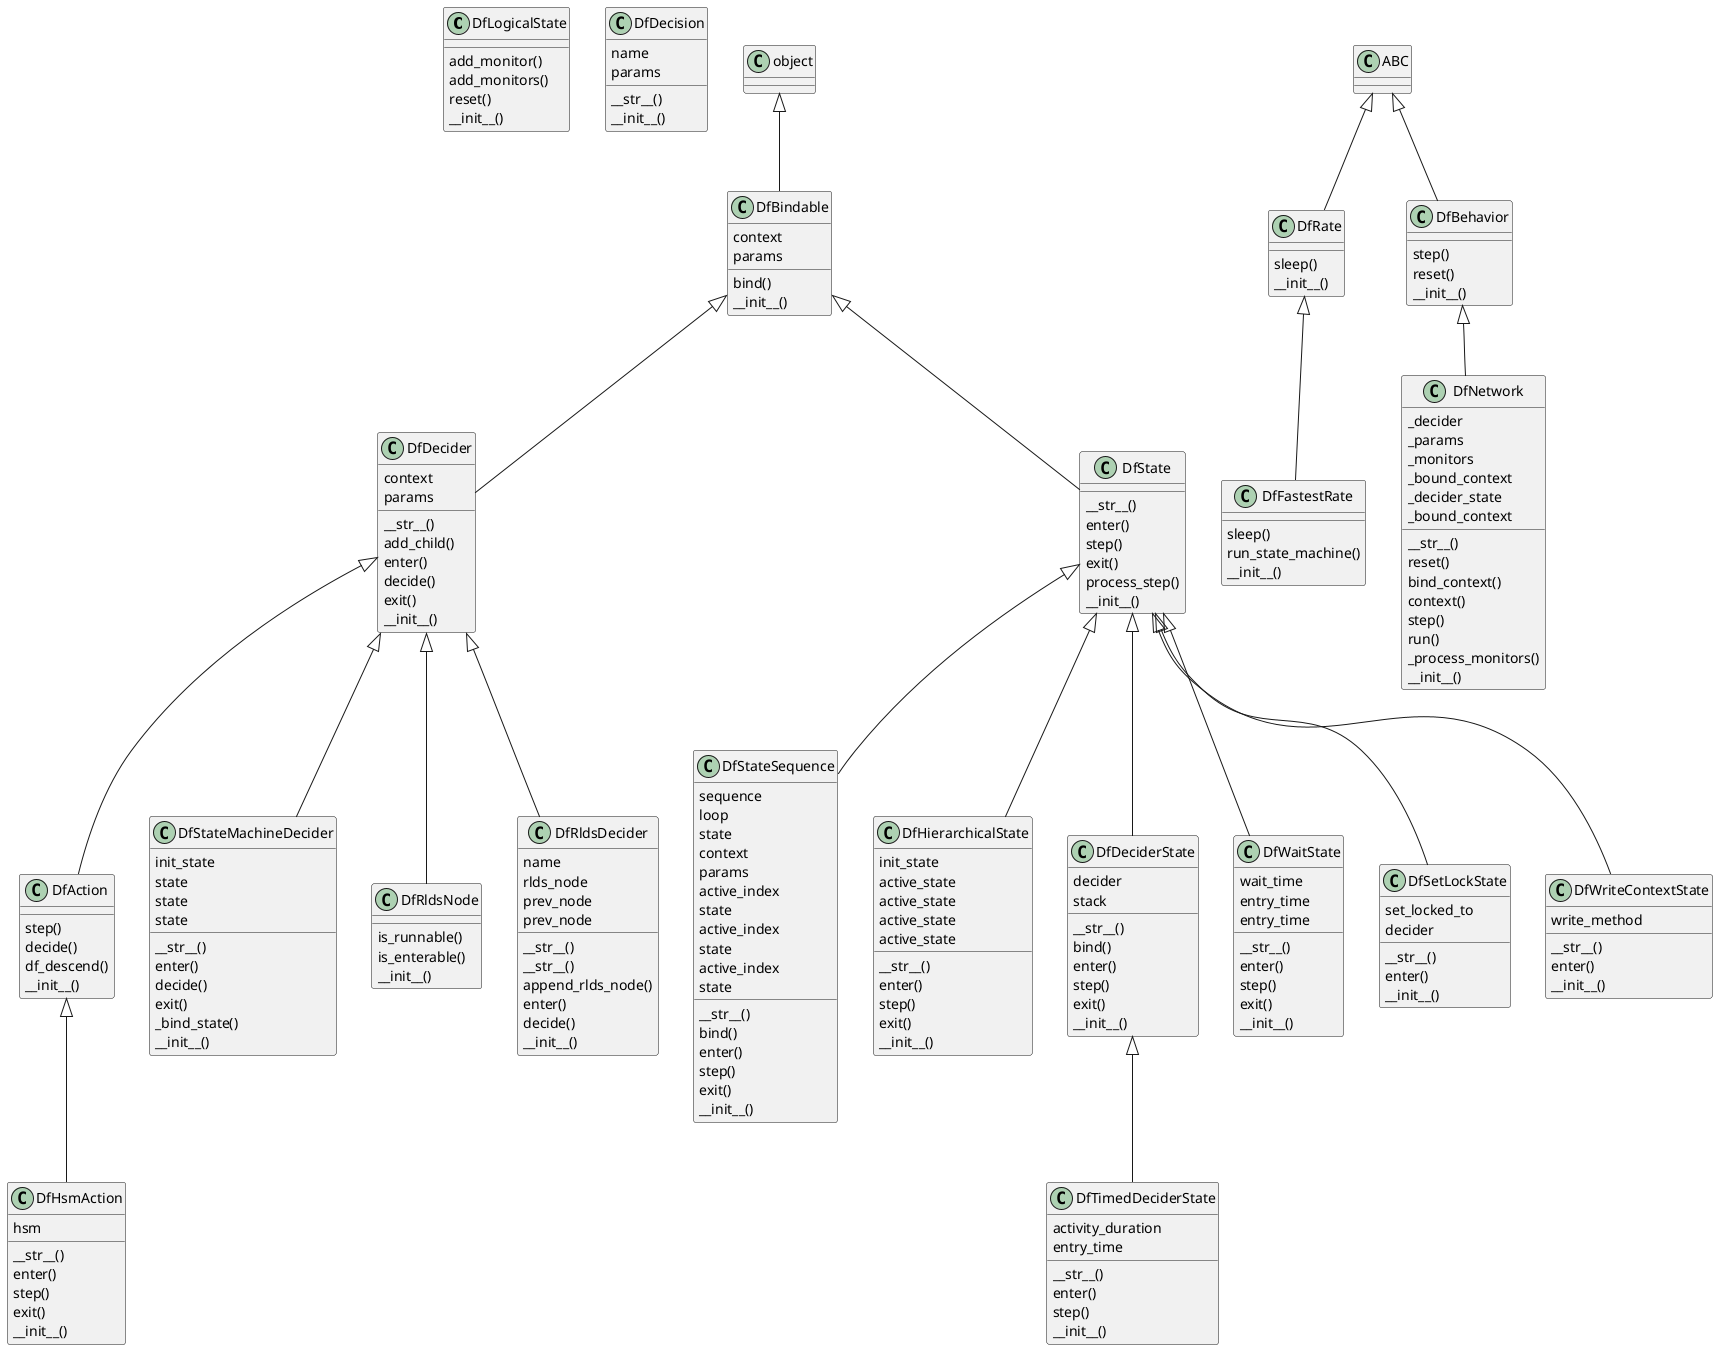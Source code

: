 @startuml
class DfLogicalState {
    add_monitor()
    add_monitors()
    reset()
        __init__()
}
class DfDecision {
    __str__()
        name
    params
    __init__()
}
class DfBindable {
    bind()
        context
    params
    __init__()
}
class DfDecider {
    __str__()
    add_child()
    enter()
    decide()
    exit()
        context
    params
    __init__()
}
class DfAction {
    step()
    decide()
    df_descend()
        __init__()
}
class DfState {
    __str__()
    enter()
    step()
    exit()
    process_step()
        __init__()
}
class DfStateSequence {
    __str__()
    bind()
    enter()
    step()
    exit()
        sequence
    loop
    state
    context
    params
    active_index
    state
    active_index
    state
    active_index
    state
    __init__()
}
class DfHierarchicalState {
    __str__()
    enter()
    step()
    exit()
        init_state
    active_state
    active_state
    active_state
    active_state
    __init__()
}
class DfHsmAction {
    __str__()
    enter()
    step()
    exit()
        hsm
    __init__()
}
class DfRate {
    sleep()
        __init__()
}
class DfFastestRate {
    sleep()
    run_state_machine()
        __init__()
}
class DfDeciderState {
    __str__()
    bind()
    enter()
    step()
    exit()
        decider
    stack
    __init__()
}
class DfTimedDeciderState {
    __str__()
    enter()
    step()
        activity_duration
    entry_time
    __init__()
}
class DfWaitState {
    __str__()
    enter()
    step()
    exit()
        wait_time
    entry_time
    entry_time
    __init__()
}
class DfStateMachineDecider {
    __str__()
    enter()
    decide()
    exit()
    _bind_state()
        init_state
    state
    state
    state
    __init__()
}
class DfSetLockState {
    __str__()
    enter()
        set_locked_to
    decider
    __init__()
}
class DfWriteContextState {
    __str__()
    enter()
        write_method
    __init__()
}
class DfBehavior {
    step()
    reset()
        __init__()
}
class DfNetwork {
    __str__()
    reset()
    bind_context()
    context()
    step()
    run()
    _process_monitors()
        _decider
    _params
    _monitors
    _bound_context
    _decider_state
    _bound_context
    __init__()
}
class DfRldsNode {
    is_runnable()
    is_enterable()
        __init__()
}
class DfRldsDecider {
    __str__()
    __str__()
    append_rlds_node()
    enter()
    decide()
        name
    rlds_node
    prev_node
    prev_node
    __init__()
}
object <|-- DfBindable
DfBindable <|-- DfDecider
DfDecider <|-- DfAction
DfBindable <|-- DfState
DfState <|-- DfStateSequence
DfState <|-- DfHierarchicalState
DfAction <|-- DfHsmAction
ABC <|-- DfRate
DfRate <|-- DfFastestRate
DfState <|-- DfDeciderState
DfDeciderState <|-- DfTimedDeciderState
DfState <|-- DfWaitState
DfDecider <|-- DfStateMachineDecider
DfState <|-- DfSetLockState
DfState <|-- DfWriteContextState
ABC <|-- DfBehavior
DfBehavior <|-- DfNetwork
DfDecider <|-- DfRldsNode
DfDecider <|-- DfRldsDecider
@enduml